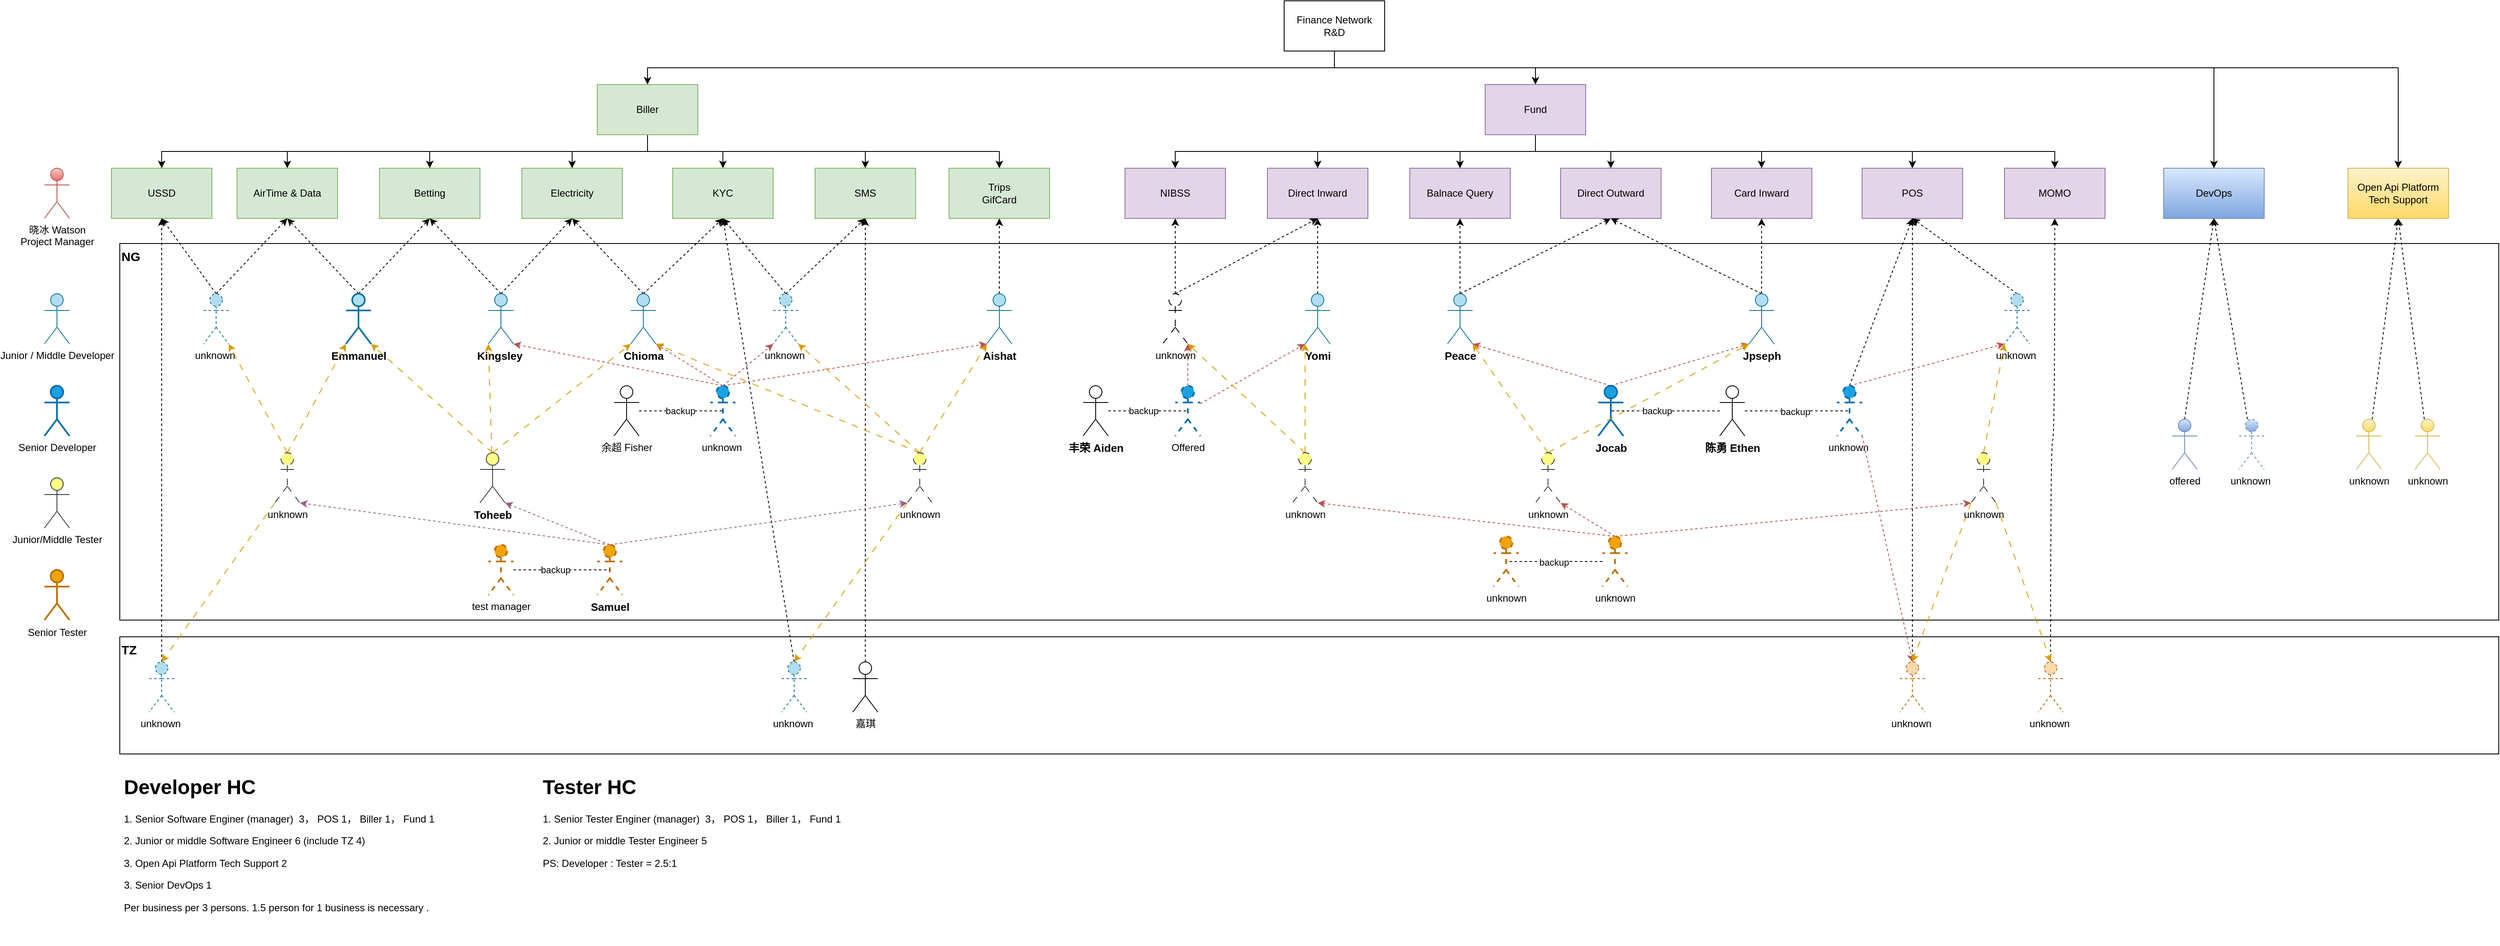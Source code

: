 <mxfile version="21.7.2" type="github">
  <diagram name="Page-1" id="KtC437doS44tO2pb6mZ8">
    <mxGraphModel dx="2278" dy="922" grid="1" gridSize="10" guides="1" tooltips="1" connect="1" arrows="1" fold="1" page="1" pageScale="1" pageWidth="827" pageHeight="1169" math="0" shadow="0">
      <root>
        <mxCell id="0" />
        <mxCell id="1" parent="0" />
        <mxCell id="--BedkbPNoYJuqEjWQFw-91" value="NG" style="rounded=0;whiteSpace=wrap;html=1;align=left;verticalAlign=top;fontStyle=1;fontSize=15;" parent="1" vertex="1">
          <mxGeometry x="-480" y="690" width="2840" height="450" as="geometry" />
        </mxCell>
        <mxCell id="--BedkbPNoYJuqEjWQFw-4" style="edgeStyle=orthogonalEdgeStyle;rounded=0;orthogonalLoop=1;jettySize=auto;html=1;entryX=0.5;entryY=0;entryDx=0;entryDy=0;exitX=0.5;exitY=1;exitDx=0;exitDy=0;" parent="1" source="--BedkbPNoYJuqEjWQFw-1" target="--BedkbPNoYJuqEjWQFw-2" edge="1">
          <mxGeometry relative="1" as="geometry" />
        </mxCell>
        <mxCell id="--BedkbPNoYJuqEjWQFw-5" style="edgeStyle=orthogonalEdgeStyle;rounded=0;orthogonalLoop=1;jettySize=auto;html=1;entryX=0.5;entryY=0;entryDx=0;entryDy=0;exitX=0.5;exitY=1;exitDx=0;exitDy=0;" parent="1" source="--BedkbPNoYJuqEjWQFw-1" target="--BedkbPNoYJuqEjWQFw-3" edge="1">
          <mxGeometry relative="1" as="geometry" />
        </mxCell>
        <mxCell id="--BedkbPNoYJuqEjWQFw-118" style="edgeStyle=orthogonalEdgeStyle;rounded=0;orthogonalLoop=1;jettySize=auto;html=1;entryX=0.5;entryY=0;entryDx=0;entryDy=0;exitX=0.5;exitY=1;exitDx=0;exitDy=0;" parent="1" source="--BedkbPNoYJuqEjWQFw-1" target="--BedkbPNoYJuqEjWQFw-117" edge="1">
          <mxGeometry relative="1" as="geometry">
            <Array as="points">
              <mxPoint x="970" y="480" />
              <mxPoint x="2020" y="480" />
            </Array>
          </mxGeometry>
        </mxCell>
        <mxCell id="7PJ_ouQir3WMNDnTUorK-2" style="edgeStyle=orthogonalEdgeStyle;rounded=0;orthogonalLoop=1;jettySize=auto;html=1;entryX=0.5;entryY=0;entryDx=0;entryDy=0;exitX=0.5;exitY=1;exitDx=0;exitDy=0;" edge="1" parent="1" source="--BedkbPNoYJuqEjWQFw-1" target="7PJ_ouQir3WMNDnTUorK-1">
          <mxGeometry relative="1" as="geometry">
            <Array as="points">
              <mxPoint x="970" y="480" />
              <mxPoint x="2240" y="480" />
            </Array>
          </mxGeometry>
        </mxCell>
        <mxCell id="--BedkbPNoYJuqEjWQFw-1" value="Finance Network R&amp;amp;D" style="rounded=0;whiteSpace=wrap;html=1;" parent="1" vertex="1">
          <mxGeometry x="910" y="400" width="120" height="60" as="geometry" />
        </mxCell>
        <mxCell id="--BedkbPNoYJuqEjWQFw-123" style="edgeStyle=orthogonalEdgeStyle;rounded=0;orthogonalLoop=1;jettySize=auto;html=1;entryX=0.5;entryY=0;entryDx=0;entryDy=0;exitX=0.5;exitY=1;exitDx=0;exitDy=0;" parent="1" source="--BedkbPNoYJuqEjWQFw-2" target="--BedkbPNoYJuqEjWQFw-100" edge="1">
          <mxGeometry relative="1" as="geometry" />
        </mxCell>
        <mxCell id="--BedkbPNoYJuqEjWQFw-124" style="edgeStyle=orthogonalEdgeStyle;rounded=0;orthogonalLoop=1;jettySize=auto;html=1;entryX=0.5;entryY=0;entryDx=0;entryDy=0;exitX=0.5;exitY=1;exitDx=0;exitDy=0;" parent="1" source="--BedkbPNoYJuqEjWQFw-2" target="--BedkbPNoYJuqEjWQFw-6" edge="1">
          <mxGeometry relative="1" as="geometry" />
        </mxCell>
        <mxCell id="--BedkbPNoYJuqEjWQFw-125" style="edgeStyle=orthogonalEdgeStyle;rounded=0;orthogonalLoop=1;jettySize=auto;html=1;entryX=0.5;entryY=0;entryDx=0;entryDy=0;exitX=0.5;exitY=1;exitDx=0;exitDy=0;" parent="1" source="--BedkbPNoYJuqEjWQFw-2" target="--BedkbPNoYJuqEjWQFw-7" edge="1">
          <mxGeometry relative="1" as="geometry" />
        </mxCell>
        <mxCell id="--BedkbPNoYJuqEjWQFw-126" style="edgeStyle=orthogonalEdgeStyle;rounded=0;orthogonalLoop=1;jettySize=auto;html=1;entryX=0.5;entryY=0;entryDx=0;entryDy=0;" parent="1" source="--BedkbPNoYJuqEjWQFw-2" target="--BedkbPNoYJuqEjWQFw-8" edge="1">
          <mxGeometry relative="1" as="geometry" />
        </mxCell>
        <mxCell id="--BedkbPNoYJuqEjWQFw-127" style="edgeStyle=orthogonalEdgeStyle;rounded=0;orthogonalLoop=1;jettySize=auto;html=1;entryX=0.5;entryY=0;entryDx=0;entryDy=0;" parent="1" source="--BedkbPNoYJuqEjWQFw-2" target="--BedkbPNoYJuqEjWQFw-9" edge="1">
          <mxGeometry relative="1" as="geometry" />
        </mxCell>
        <mxCell id="--BedkbPNoYJuqEjWQFw-128" style="edgeStyle=orthogonalEdgeStyle;rounded=0;orthogonalLoop=1;jettySize=auto;html=1;entryX=0.5;entryY=0;entryDx=0;entryDy=0;exitX=0.5;exitY=1;exitDx=0;exitDy=0;" parent="1" source="--BedkbPNoYJuqEjWQFw-2" target="--BedkbPNoYJuqEjWQFw-10" edge="1">
          <mxGeometry relative="1" as="geometry" />
        </mxCell>
        <mxCell id="--BedkbPNoYJuqEjWQFw-129" style="edgeStyle=orthogonalEdgeStyle;rounded=0;orthogonalLoop=1;jettySize=auto;html=1;entryX=0.5;entryY=0;entryDx=0;entryDy=0;exitX=0.5;exitY=1;exitDx=0;exitDy=0;" parent="1" source="--BedkbPNoYJuqEjWQFw-2" target="--BedkbPNoYJuqEjWQFw-15" edge="1">
          <mxGeometry relative="1" as="geometry" />
        </mxCell>
        <mxCell id="--BedkbPNoYJuqEjWQFw-2" value="Biller" style="rounded=0;whiteSpace=wrap;html=1;fillColor=#d5e8d4;strokeColor=#82b366;" parent="1" vertex="1">
          <mxGeometry x="90" y="500" width="120" height="60" as="geometry" />
        </mxCell>
        <mxCell id="--BedkbPNoYJuqEjWQFw-130" style="edgeStyle=orthogonalEdgeStyle;rounded=0;orthogonalLoop=1;jettySize=auto;html=1;entryX=0.5;entryY=0;entryDx=0;entryDy=0;exitX=0.5;exitY=1;exitDx=0;exitDy=0;" parent="1" source="--BedkbPNoYJuqEjWQFw-3" target="--BedkbPNoYJuqEjWQFw-11" edge="1">
          <mxGeometry relative="1" as="geometry" />
        </mxCell>
        <mxCell id="--BedkbPNoYJuqEjWQFw-131" style="edgeStyle=orthogonalEdgeStyle;rounded=0;orthogonalLoop=1;jettySize=auto;html=1;entryX=0.5;entryY=0;entryDx=0;entryDy=0;exitX=0.5;exitY=1;exitDx=0;exitDy=0;" parent="1" source="--BedkbPNoYJuqEjWQFw-3" target="--BedkbPNoYJuqEjWQFw-12" edge="1">
          <mxGeometry relative="1" as="geometry" />
        </mxCell>
        <mxCell id="--BedkbPNoYJuqEjWQFw-132" style="edgeStyle=orthogonalEdgeStyle;rounded=0;orthogonalLoop=1;jettySize=auto;html=1;entryX=0.5;entryY=0;entryDx=0;entryDy=0;" parent="1" source="--BedkbPNoYJuqEjWQFw-3" target="--BedkbPNoYJuqEjWQFw-13" edge="1">
          <mxGeometry relative="1" as="geometry" />
        </mxCell>
        <mxCell id="--BedkbPNoYJuqEjWQFw-133" style="edgeStyle=orthogonalEdgeStyle;rounded=0;orthogonalLoop=1;jettySize=auto;html=1;entryX=0.5;entryY=0;entryDx=0;entryDy=0;" parent="1" source="--BedkbPNoYJuqEjWQFw-3" target="--BedkbPNoYJuqEjWQFw-48" edge="1">
          <mxGeometry relative="1" as="geometry" />
        </mxCell>
        <mxCell id="--BedkbPNoYJuqEjWQFw-134" style="edgeStyle=orthogonalEdgeStyle;rounded=0;orthogonalLoop=1;jettySize=auto;html=1;entryX=0.5;entryY=0;entryDx=0;entryDy=0;exitX=0.5;exitY=1;exitDx=0;exitDy=0;" parent="1" source="--BedkbPNoYJuqEjWQFw-3" target="--BedkbPNoYJuqEjWQFw-14" edge="1">
          <mxGeometry relative="1" as="geometry" />
        </mxCell>
        <mxCell id="--BedkbPNoYJuqEjWQFw-135" style="edgeStyle=orthogonalEdgeStyle;rounded=0;orthogonalLoop=1;jettySize=auto;html=1;entryX=0.5;entryY=0;entryDx=0;entryDy=0;exitX=0.5;exitY=1;exitDx=0;exitDy=0;" parent="1" source="--BedkbPNoYJuqEjWQFw-3" target="--BedkbPNoYJuqEjWQFw-16" edge="1">
          <mxGeometry relative="1" as="geometry" />
        </mxCell>
        <mxCell id="--BedkbPNoYJuqEjWQFw-136" style="edgeStyle=orthogonalEdgeStyle;rounded=0;orthogonalLoop=1;jettySize=auto;html=1;entryX=0.5;entryY=0;entryDx=0;entryDy=0;exitX=0.5;exitY=1;exitDx=0;exitDy=0;" parent="1" source="--BedkbPNoYJuqEjWQFw-3" target="--BedkbPNoYJuqEjWQFw-104" edge="1">
          <mxGeometry relative="1" as="geometry" />
        </mxCell>
        <mxCell id="--BedkbPNoYJuqEjWQFw-3" value="Fund" style="rounded=0;whiteSpace=wrap;html=1;fillColor=#e1d5e7;strokeColor=#9673a6;" parent="1" vertex="1">
          <mxGeometry x="1150" y="500" width="120" height="60" as="geometry" />
        </mxCell>
        <mxCell id="--BedkbPNoYJuqEjWQFw-6" value="AirTime &amp;amp; Data" style="rounded=0;whiteSpace=wrap;html=1;fillColor=#d5e8d4;strokeColor=#82b366;" parent="1" vertex="1">
          <mxGeometry x="-340" y="600" width="120" height="60" as="geometry" />
        </mxCell>
        <mxCell id="--BedkbPNoYJuqEjWQFw-7" value="Betting" style="rounded=0;whiteSpace=wrap;html=1;fillColor=#d5e8d4;strokeColor=#82b366;" parent="1" vertex="1">
          <mxGeometry x="-170" y="600" width="120" height="60" as="geometry" />
        </mxCell>
        <mxCell id="--BedkbPNoYJuqEjWQFw-8" value="Electricity" style="rounded=0;whiteSpace=wrap;html=1;fillColor=#d5e8d4;strokeColor=#82b366;" parent="1" vertex="1">
          <mxGeometry y="600" width="120" height="60" as="geometry" />
        </mxCell>
        <mxCell id="--BedkbPNoYJuqEjWQFw-9" value="KYC" style="rounded=0;whiteSpace=wrap;html=1;fillColor=#d5e8d4;strokeColor=#82b366;" parent="1" vertex="1">
          <mxGeometry x="180" y="600" width="120" height="60" as="geometry" />
        </mxCell>
        <mxCell id="--BedkbPNoYJuqEjWQFw-10" value="SMS" style="rounded=0;whiteSpace=wrap;html=1;fillColor=#d5e8d4;strokeColor=#82b366;" parent="1" vertex="1">
          <mxGeometry x="350" y="600" width="120" height="60" as="geometry" />
        </mxCell>
        <mxCell id="--BedkbPNoYJuqEjWQFw-11" value="NIBSS" style="rounded=0;whiteSpace=wrap;html=1;fillColor=#e1d5e7;strokeColor=#9673a6;" parent="1" vertex="1">
          <mxGeometry x="720" y="600" width="120" height="60" as="geometry" />
        </mxCell>
        <mxCell id="--BedkbPNoYJuqEjWQFw-12" value="Direct Inward" style="rounded=0;whiteSpace=wrap;html=1;fillColor=#e1d5e7;strokeColor=#9673a6;" parent="1" vertex="1">
          <mxGeometry x="890" y="600" width="120" height="60" as="geometry" />
        </mxCell>
        <mxCell id="--BedkbPNoYJuqEjWQFw-13" value="Balnace Query" style="rounded=0;whiteSpace=wrap;html=1;fillColor=#e1d5e7;strokeColor=#9673a6;" parent="1" vertex="1">
          <mxGeometry x="1060" y="600" width="120" height="60" as="geometry" />
        </mxCell>
        <mxCell id="--BedkbPNoYJuqEjWQFw-14" value="Card Inward" style="rounded=0;whiteSpace=wrap;html=1;fillColor=#e1d5e7;strokeColor=#9673a6;" parent="1" vertex="1">
          <mxGeometry x="1420" y="600" width="120" height="60" as="geometry" />
        </mxCell>
        <mxCell id="--BedkbPNoYJuqEjWQFw-15" value="Trips&lt;br&gt;GifCard" style="rounded=0;whiteSpace=wrap;html=1;fillColor=#d5e8d4;strokeColor=#82b366;" parent="1" vertex="1">
          <mxGeometry x="510" y="600" width="120" height="60" as="geometry" />
        </mxCell>
        <mxCell id="--BedkbPNoYJuqEjWQFw-16" value="POS" style="rounded=0;whiteSpace=wrap;html=1;fillColor=#e1d5e7;strokeColor=#9673a6;" parent="1" vertex="1">
          <mxGeometry x="1600" y="600" width="120" height="60" as="geometry" />
        </mxCell>
        <mxCell id="--BedkbPNoYJuqEjWQFw-24" style="rounded=0;orthogonalLoop=1;jettySize=auto;html=1;entryX=0.5;entryY=1;entryDx=0;entryDy=0;dashed=1;exitX=0.5;exitY=0;exitDx=0;exitDy=0;exitPerimeter=0;" parent="1" source="--BedkbPNoYJuqEjWQFw-17" target="--BedkbPNoYJuqEjWQFw-6" edge="1">
          <mxGeometry relative="1" as="geometry" />
        </mxCell>
        <mxCell id="--BedkbPNoYJuqEjWQFw-25" style="rounded=0;orthogonalLoop=1;jettySize=auto;html=1;entryX=0.5;entryY=1;entryDx=0;entryDy=0;exitX=0.5;exitY=0;exitDx=0;exitDy=0;exitPerimeter=0;dashed=1;" parent="1" source="--BedkbPNoYJuqEjWQFw-17" target="--BedkbPNoYJuqEjWQFw-7" edge="1">
          <mxGeometry relative="1" as="geometry" />
        </mxCell>
        <mxCell id="--BedkbPNoYJuqEjWQFw-17" value="Emmanuel" style="shape=umlActor;verticalLabelPosition=bottom;verticalAlign=top;html=1;outlineConnect=0;fillColor=#b1ddf0;strokeColor=#10739e;strokeWidth=2;fontStyle=1;fontSize=13;" parent="1" vertex="1">
          <mxGeometry x="-210" y="750" width="30" height="60" as="geometry" />
        </mxCell>
        <mxCell id="--BedkbPNoYJuqEjWQFw-21" style="rounded=0;orthogonalLoop=1;jettySize=auto;html=1;entryX=0.5;entryY=1;entryDx=0;entryDy=0;dashed=1;exitX=0.5;exitY=0;exitDx=0;exitDy=0;exitPerimeter=0;" parent="1" source="--BedkbPNoYJuqEjWQFw-18" target="--BedkbPNoYJuqEjWQFw-7" edge="1">
          <mxGeometry relative="1" as="geometry" />
        </mxCell>
        <mxCell id="--BedkbPNoYJuqEjWQFw-22" style="rounded=0;orthogonalLoop=1;jettySize=auto;html=1;entryX=0.5;entryY=1;entryDx=0;entryDy=0;exitX=0.5;exitY=0;exitDx=0;exitDy=0;exitPerimeter=0;dashed=1;" parent="1" source="--BedkbPNoYJuqEjWQFw-18" target="--BedkbPNoYJuqEjWQFw-8" edge="1">
          <mxGeometry relative="1" as="geometry" />
        </mxCell>
        <mxCell id="--BedkbPNoYJuqEjWQFw-18" value="Kingsley&amp;nbsp;" style="shape=umlActor;verticalLabelPosition=bottom;verticalAlign=top;html=1;outlineConnect=0;fillColor=#b1ddf0;strokeColor=#10739e;fontStyle=1;fontSize=13;" parent="1" vertex="1">
          <mxGeometry x="-40" y="750" width="30" height="60" as="geometry" />
        </mxCell>
        <mxCell id="--BedkbPNoYJuqEjWQFw-23" style="rounded=0;orthogonalLoop=1;jettySize=auto;html=1;entryX=0.5;entryY=1;entryDx=0;entryDy=0;dashed=1;exitX=0.5;exitY=0;exitDx=0;exitDy=0;exitPerimeter=0;" parent="1" source="--BedkbPNoYJuqEjWQFw-19" target="--BedkbPNoYJuqEjWQFw-8" edge="1">
          <mxGeometry relative="1" as="geometry" />
        </mxCell>
        <mxCell id="--BedkbPNoYJuqEjWQFw-26" style="rounded=0;orthogonalLoop=1;jettySize=auto;html=1;entryX=0.5;entryY=1;entryDx=0;entryDy=0;exitX=0.5;exitY=0;exitDx=0;exitDy=0;exitPerimeter=0;dashed=1;" parent="1" source="--BedkbPNoYJuqEjWQFw-19" target="--BedkbPNoYJuqEjWQFw-9" edge="1">
          <mxGeometry relative="1" as="geometry" />
        </mxCell>
        <mxCell id="--BedkbPNoYJuqEjWQFw-19" value="Chioma" style="shape=umlActor;verticalLabelPosition=bottom;verticalAlign=top;html=1;outlineConnect=0;fillColor=#b1ddf0;strokeColor=#10739e;fontStyle=1;fontSize=13;" parent="1" vertex="1">
          <mxGeometry x="130" y="750" width="30" height="60" as="geometry" />
        </mxCell>
        <mxCell id="--BedkbPNoYJuqEjWQFw-28" style="edgeStyle=orthogonalEdgeStyle;rounded=0;orthogonalLoop=1;jettySize=auto;html=1;entryX=0.5;entryY=1;entryDx=0;entryDy=0;dashed=1;" parent="1" source="--BedkbPNoYJuqEjWQFw-27" target="--BedkbPNoYJuqEjWQFw-15" edge="1">
          <mxGeometry relative="1" as="geometry" />
        </mxCell>
        <mxCell id="--BedkbPNoYJuqEjWQFw-27" value="Aishat" style="shape=umlActor;verticalLabelPosition=bottom;verticalAlign=top;html=1;outlineConnect=0;fillColor=#b1ddf0;strokeColor=#10739e;fontStyle=1;fontSize=13;" parent="1" vertex="1">
          <mxGeometry x="555" y="750" width="30" height="60" as="geometry" />
        </mxCell>
        <mxCell id="--BedkbPNoYJuqEjWQFw-33" style="rounded=0;orthogonalLoop=1;jettySize=auto;html=1;entryX=0.5;entryY=1;entryDx=0;entryDy=0;dashed=1;exitX=0.5;exitY=0;exitDx=0;exitDy=0;exitPerimeter=0;" parent="1" source="--BedkbPNoYJuqEjWQFw-32" target="--BedkbPNoYJuqEjWQFw-10" edge="1">
          <mxGeometry relative="1" as="geometry" />
        </mxCell>
        <mxCell id="--BedkbPNoYJuqEjWQFw-34" style="rounded=0;orthogonalLoop=1;jettySize=auto;html=1;entryX=0.5;entryY=1;entryDx=0;entryDy=0;exitX=0.5;exitY=0;exitDx=0;exitDy=0;exitPerimeter=0;dashed=1;" parent="1" source="--BedkbPNoYJuqEjWQFw-32" target="--BedkbPNoYJuqEjWQFw-9" edge="1">
          <mxGeometry relative="1" as="geometry" />
        </mxCell>
        <mxCell id="--BedkbPNoYJuqEjWQFw-32" value="unknown&amp;nbsp;" style="shape=umlActor;verticalLabelPosition=bottom;verticalAlign=top;html=1;outlineConnect=0;dashed=1;fillColor=#b1ddf0;strokeColor=#10739e;" parent="1" vertex="1">
          <mxGeometry x="300" y="750" width="30" height="60" as="geometry" />
        </mxCell>
        <mxCell id="--BedkbPNoYJuqEjWQFw-36" style="rounded=0;orthogonalLoop=1;jettySize=auto;html=1;entryX=0.5;entryY=1;entryDx=0;entryDy=0;dashed=1;" parent="1" source="--BedkbPNoYJuqEjWQFw-35" target="--BedkbPNoYJuqEjWQFw-11" edge="1">
          <mxGeometry relative="1" as="geometry" />
        </mxCell>
        <mxCell id="--BedkbPNoYJuqEjWQFw-39" style="rounded=0;orthogonalLoop=1;jettySize=auto;html=1;entryX=0.5;entryY=1;entryDx=0;entryDy=0;exitX=0.5;exitY=0;exitDx=0;exitDy=0;exitPerimeter=0;dashed=1;" parent="1" source="--BedkbPNoYJuqEjWQFw-35" target="--BedkbPNoYJuqEjWQFw-12" edge="1">
          <mxGeometry relative="1" as="geometry" />
        </mxCell>
        <mxCell id="--BedkbPNoYJuqEjWQFw-35" value="unknown" style="shape=umlActor;verticalLabelPosition=bottom;verticalAlign=top;html=1;outlineConnect=0;dashed=1;dashPattern=8 8;" parent="1" vertex="1">
          <mxGeometry x="765" y="750" width="30" height="60" as="geometry" />
        </mxCell>
        <mxCell id="--BedkbPNoYJuqEjWQFw-38" style="rounded=0;orthogonalLoop=1;jettySize=auto;html=1;entryX=0.5;entryY=1;entryDx=0;entryDy=0;dashed=1;" parent="1" source="--BedkbPNoYJuqEjWQFw-37" target="--BedkbPNoYJuqEjWQFw-12" edge="1">
          <mxGeometry relative="1" as="geometry" />
        </mxCell>
        <mxCell id="--BedkbPNoYJuqEjWQFw-37" value="Yomi" style="shape=umlActor;verticalLabelPosition=bottom;verticalAlign=top;html=1;outlineConnect=0;fillColor=#b1ddf0;strokeColor=#10739e;fontStyle=1;fontSize=13;" parent="1" vertex="1">
          <mxGeometry x="935" y="750" width="30" height="60" as="geometry" />
        </mxCell>
        <mxCell id="--BedkbPNoYJuqEjWQFw-71" style="rounded=0;orthogonalLoop=1;jettySize=auto;html=1;entryX=1;entryY=1;entryDx=0;entryDy=0;entryPerimeter=0;exitX=0.5;exitY=0;exitDx=0;exitDy=0;exitPerimeter=0;dashed=1;fillColor=#f8cecc;gradientColor=#ea6b66;strokeColor=#b85450;" parent="1" source="--BedkbPNoYJuqEjWQFw-40" target="--BedkbPNoYJuqEjWQFw-45" edge="1">
          <mxGeometry relative="1" as="geometry" />
        </mxCell>
        <mxCell id="--BedkbPNoYJuqEjWQFw-74" style="rounded=0;orthogonalLoop=1;jettySize=auto;html=1;entryX=0;entryY=1;entryDx=0;entryDy=0;entryPerimeter=0;exitX=0.5;exitY=0;exitDx=0;exitDy=0;exitPerimeter=0;dashed=1;fillColor=#f8cecc;gradientColor=#ea6b66;strokeColor=#b85450;" parent="1" source="--BedkbPNoYJuqEjWQFw-40" target="--BedkbPNoYJuqEjWQFw-50" edge="1">
          <mxGeometry relative="1" as="geometry" />
        </mxCell>
        <mxCell id="--BedkbPNoYJuqEjWQFw-40" value="Jocab" style="shape=umlActor;verticalLabelPosition=bottom;verticalAlign=top;html=1;outlineConnect=0;fillColor=#1ba1e2;strokeColor=#006EAF;fontColor=#000000;strokeWidth=2;fontStyle=1;fontSize=13;" parent="1" vertex="1">
          <mxGeometry x="1285" y="860" width="30" height="60" as="geometry" />
        </mxCell>
        <mxCell id="--BedkbPNoYJuqEjWQFw-49" style="rounded=0;orthogonalLoop=1;jettySize=auto;html=1;entryX=0.5;entryY=1;entryDx=0;entryDy=0;exitX=0.5;exitY=0;exitDx=0;exitDy=0;exitPerimeter=0;dashed=1;" parent="1" source="--BedkbPNoYJuqEjWQFw-45" target="--BedkbPNoYJuqEjWQFw-48" edge="1">
          <mxGeometry relative="1" as="geometry" />
        </mxCell>
        <mxCell id="--BedkbPNoYJuqEjWQFw-48" value="Direct Outward" style="rounded=0;whiteSpace=wrap;html=1;fillColor=#e1d5e7;strokeColor=#9673a6;" parent="1" vertex="1">
          <mxGeometry x="1240" y="600" width="120" height="60" as="geometry" />
        </mxCell>
        <mxCell id="--BedkbPNoYJuqEjWQFw-55" style="rounded=0;orthogonalLoop=1;jettySize=auto;html=1;entryX=0.5;entryY=1;entryDx=0;entryDy=0;dashed=1;" parent="1" source="--BedkbPNoYJuqEjWQFw-50" target="--BedkbPNoYJuqEjWQFw-14" edge="1">
          <mxGeometry relative="1" as="geometry" />
        </mxCell>
        <mxCell id="--BedkbPNoYJuqEjWQFw-88" style="rounded=0;orthogonalLoop=1;jettySize=auto;html=1;entryX=0.5;entryY=1;entryDx=0;entryDy=0;exitX=0.5;exitY=0;exitDx=0;exitDy=0;exitPerimeter=0;dashed=1;" parent="1" source="--BedkbPNoYJuqEjWQFw-50" target="--BedkbPNoYJuqEjWQFw-48" edge="1">
          <mxGeometry relative="1" as="geometry" />
        </mxCell>
        <mxCell id="--BedkbPNoYJuqEjWQFw-50" value="Jpseph" style="shape=umlActor;verticalLabelPosition=bottom;verticalAlign=top;html=1;outlineConnect=0;fillColor=#b1ddf0;strokeColor=#10739e;fontStyle=1;fontSize=13;" parent="1" vertex="1">
          <mxGeometry x="1465" y="750" width="30" height="60" as="geometry" />
        </mxCell>
        <mxCell id="bkGjmUBSHdw2T1_qUfAA-23" style="edgeStyle=orthogonalEdgeStyle;rounded=0;orthogonalLoop=1;jettySize=auto;html=1;entryX=0.5;entryY=1;entryDx=0;entryDy=0;dashed=1;" parent="1" source="--BedkbPNoYJuqEjWQFw-45" target="--BedkbPNoYJuqEjWQFw-13" edge="1">
          <mxGeometry relative="1" as="geometry" />
        </mxCell>
        <mxCell id="--BedkbPNoYJuqEjWQFw-45" value="Peace" style="shape=umlActor;verticalLabelPosition=bottom;verticalAlign=top;html=1;outlineConnect=0;fillColor=#b1ddf0;strokeColor=#10739e;fontStyle=1;fontSize=13;" parent="1" vertex="1">
          <mxGeometry x="1105" y="750" width="30" height="60" as="geometry" />
        </mxCell>
        <mxCell id="--BedkbPNoYJuqEjWQFw-60" style="rounded=0;orthogonalLoop=1;jettySize=auto;html=1;entryX=0.5;entryY=1;entryDx=0;entryDy=0;exitX=0.5;exitY=0;exitDx=0;exitDy=0;exitPerimeter=0;dashed=1;" parent="1" source="--BedkbPNoYJuqEjWQFw-58" target="--BedkbPNoYJuqEjWQFw-16" edge="1">
          <mxGeometry relative="1" as="geometry" />
        </mxCell>
        <mxCell id="--BedkbPNoYJuqEjWQFw-58" value="unknown&amp;nbsp;" style="shape=umlActor;verticalLabelPosition=bottom;verticalAlign=top;html=1;outlineConnect=0;fillColor=#b1ddf0;strokeColor=#10739e;dashed=1;" parent="1" vertex="1">
          <mxGeometry x="1770" y="750" width="30" height="60" as="geometry" />
        </mxCell>
        <mxCell id="--BedkbPNoYJuqEjWQFw-65" style="rounded=0;orthogonalLoop=1;jettySize=auto;html=1;entryX=1;entryY=1;entryDx=0;entryDy=0;entryPerimeter=0;exitX=0.5;exitY=0;exitDx=0;exitDy=0;exitPerimeter=0;dashed=1;fillColor=#f8cecc;gradientColor=#ea6b66;strokeColor=#b85450;" parent="1" source="--BedkbPNoYJuqEjWQFw-63" target="--BedkbPNoYJuqEjWQFw-19" edge="1">
          <mxGeometry relative="1" as="geometry" />
        </mxCell>
        <mxCell id="--BedkbPNoYJuqEjWQFw-66" style="rounded=0;orthogonalLoop=1;jettySize=auto;html=1;entryX=0;entryY=1;entryDx=0;entryDy=0;entryPerimeter=0;exitX=0.5;exitY=0;exitDx=0;exitDy=0;exitPerimeter=0;dashed=1;fillColor=#f8cecc;gradientColor=#ea6b66;strokeColor=#b85450;" parent="1" source="--BedkbPNoYJuqEjWQFw-63" target="--BedkbPNoYJuqEjWQFw-32" edge="1">
          <mxGeometry relative="1" as="geometry" />
        </mxCell>
        <mxCell id="--BedkbPNoYJuqEjWQFw-67" style="rounded=0;orthogonalLoop=1;jettySize=auto;html=1;entryX=1;entryY=1;entryDx=0;entryDy=0;entryPerimeter=0;exitX=0.5;exitY=0;exitDx=0;exitDy=0;exitPerimeter=0;dashed=1;fillColor=#f8cecc;gradientColor=#ea6b66;strokeColor=#b85450;" parent="1" source="--BedkbPNoYJuqEjWQFw-63" target="--BedkbPNoYJuqEjWQFw-18" edge="1">
          <mxGeometry relative="1" as="geometry" />
        </mxCell>
        <mxCell id="--BedkbPNoYJuqEjWQFw-68" style="rounded=0;orthogonalLoop=1;jettySize=auto;html=1;entryX=0;entryY=1;entryDx=0;entryDy=0;entryPerimeter=0;exitX=0.5;exitY=0;exitDx=0;exitDy=0;exitPerimeter=0;dashed=1;fillColor=#f8cecc;gradientColor=#ea6b66;strokeColor=#b85450;" parent="1" source="--BedkbPNoYJuqEjWQFw-63" target="--BedkbPNoYJuqEjWQFw-27" edge="1">
          <mxGeometry relative="1" as="geometry" />
        </mxCell>
        <mxCell id="--BedkbPNoYJuqEjWQFw-63" value="unknown&amp;nbsp;" style="shape=umlActor;verticalLabelPosition=bottom;verticalAlign=top;html=1;outlineConnect=0;fillColor=#1ba1e2;strokeColor=#006EAF;dashed=1;fontColor=#000000;strokeWidth=2;" parent="1" vertex="1">
          <mxGeometry x="225" y="860" width="30" height="60" as="geometry" />
        </mxCell>
        <mxCell id="--BedkbPNoYJuqEjWQFw-69" style="edgeStyle=orthogonalEdgeStyle;rounded=0;orthogonalLoop=1;jettySize=auto;html=1;entryX=0.5;entryY=0.5;entryDx=0;entryDy=0;entryPerimeter=0;startArrow=none;startFill=0;dashed=1;endArrow=none;endFill=0;" parent="1" source="--BedkbPNoYJuqEjWQFw-64" target="--BedkbPNoYJuqEjWQFw-63" edge="1">
          <mxGeometry relative="1" as="geometry" />
        </mxCell>
        <mxCell id="zBMcMfHe8U-TCViLUCPF-1" value="backup" style="edgeLabel;html=1;align=center;verticalAlign=middle;resizable=0;points=[];" parent="--BedkbPNoYJuqEjWQFw-69" vertex="1" connectable="0">
          <mxGeometry x="-0.031" relative="1" as="geometry">
            <mxPoint as="offset" />
          </mxGeometry>
        </mxCell>
        <mxCell id="--BedkbPNoYJuqEjWQFw-64" value="余超 Fisher" style="shape=umlActor;verticalLabelPosition=bottom;verticalAlign=top;html=1;outlineConnect=0;" parent="1" vertex="1">
          <mxGeometry x="110" y="860" width="30" height="60" as="geometry" />
        </mxCell>
        <mxCell id="--BedkbPNoYJuqEjWQFw-86" style="rounded=0;orthogonalLoop=1;jettySize=auto;html=1;entryX=1;entryY=1;entryDx=0;entryDy=0;entryPerimeter=0;exitX=0.5;exitY=0;exitDx=0;exitDy=0;exitPerimeter=0;dashed=1;fillColor=#f8cecc;gradientColor=#ea6b66;strokeColor=#b85450;" parent="1" source="--BedkbPNoYJuqEjWQFw-70" target="--BedkbPNoYJuqEjWQFw-35" edge="1">
          <mxGeometry relative="1" as="geometry" />
        </mxCell>
        <mxCell id="--BedkbPNoYJuqEjWQFw-87" style="rounded=0;orthogonalLoop=1;jettySize=auto;html=1;entryX=0;entryY=1;entryDx=0;entryDy=0;entryPerimeter=0;dashed=1;fillColor=#f8cecc;gradientColor=#ea6b66;strokeColor=#b85450;" parent="1" source="--BedkbPNoYJuqEjWQFw-70" target="--BedkbPNoYJuqEjWQFw-37" edge="1">
          <mxGeometry relative="1" as="geometry" />
        </mxCell>
        <mxCell id="--BedkbPNoYJuqEjWQFw-70" value="Offered" style="shape=umlActor;verticalLabelPosition=bottom;verticalAlign=top;html=1;outlineConnect=0;fillColor=#1ba1e2;strokeColor=#006EAF;dashed=1;fontColor=#000000;strokeWidth=2;" parent="1" vertex="1">
          <mxGeometry x="780" y="860" width="30" height="60" as="geometry" />
        </mxCell>
        <mxCell id="--BedkbPNoYJuqEjWQFw-78" style="edgeStyle=orthogonalEdgeStyle;rounded=0;orthogonalLoop=1;jettySize=auto;html=1;entryX=0.5;entryY=0.5;entryDx=0;entryDy=0;entryPerimeter=0;startArrow=none;startFill=0;dashed=1;endArrow=none;endFill=0;" parent="1" source="--BedkbPNoYJuqEjWQFw-75" target="--BedkbPNoYJuqEjWQFw-70" edge="1">
          <mxGeometry relative="1" as="geometry" />
        </mxCell>
        <mxCell id="zBMcMfHe8U-TCViLUCPF-2" value="backup" style="edgeLabel;html=1;align=center;verticalAlign=middle;resizable=0;points=[];" parent="--BedkbPNoYJuqEjWQFw-78" vertex="1" connectable="0">
          <mxGeometry x="-0.114" relative="1" as="geometry">
            <mxPoint as="offset" />
          </mxGeometry>
        </mxCell>
        <mxCell id="--BedkbPNoYJuqEjWQFw-75" value="丰荣 Aiden" style="shape=umlActor;verticalLabelPosition=bottom;verticalAlign=top;html=1;outlineConnect=0;fontStyle=1;fontSize=13;" parent="1" vertex="1">
          <mxGeometry x="670" y="860" width="30" height="60" as="geometry" />
        </mxCell>
        <mxCell id="--BedkbPNoYJuqEjWQFw-83" style="rounded=0;orthogonalLoop=1;jettySize=auto;html=1;entryX=0.5;entryY=1;entryDx=0;entryDy=0;exitX=0.5;exitY=0;exitDx=0;exitDy=0;exitPerimeter=0;dashed=1;" parent="1" source="--BedkbPNoYJuqEjWQFw-79" target="--BedkbPNoYJuqEjWQFw-16" edge="1">
          <mxGeometry relative="1" as="geometry">
            <mxPoint x="1645" y="810" as="targetPoint" />
          </mxGeometry>
        </mxCell>
        <mxCell id="--BedkbPNoYJuqEjWQFw-84" style="rounded=0;orthogonalLoop=1;jettySize=auto;html=1;entryX=0;entryY=1;entryDx=0;entryDy=0;entryPerimeter=0;exitX=0.5;exitY=0;exitDx=0;exitDy=0;exitPerimeter=0;dashed=1;fillColor=#f8cecc;gradientColor=#ea6b66;strokeColor=#b85450;" parent="1" source="--BedkbPNoYJuqEjWQFw-79" target="--BedkbPNoYJuqEjWQFw-58" edge="1">
          <mxGeometry relative="1" as="geometry" />
        </mxCell>
        <mxCell id="--BedkbPNoYJuqEjWQFw-79" value="unknown&amp;nbsp;" style="shape=umlActor;verticalLabelPosition=bottom;verticalAlign=top;html=1;outlineConnect=0;fillColor=#1ba1e2;strokeColor=#006EAF;dashed=1;fontColor=#000000;strokeWidth=2;" parent="1" vertex="1">
          <mxGeometry x="1570" y="860" width="30" height="60" as="geometry" />
        </mxCell>
        <mxCell id="--BedkbPNoYJuqEjWQFw-81" style="edgeStyle=orthogonalEdgeStyle;rounded=0;orthogonalLoop=1;jettySize=auto;html=1;entryX=0.5;entryY=0.5;entryDx=0;entryDy=0;entryPerimeter=0;startArrow=none;startFill=0;dashed=1;endArrow=none;endFill=0;" parent="1" source="--BedkbPNoYJuqEjWQFw-80" target="--BedkbPNoYJuqEjWQFw-79" edge="1">
          <mxGeometry relative="1" as="geometry" />
        </mxCell>
        <mxCell id="zBMcMfHe8U-TCViLUCPF-4" value="backup" style="edgeLabel;html=1;align=center;verticalAlign=middle;resizable=0;points=[];" parent="--BedkbPNoYJuqEjWQFw-81" vertex="1" connectable="0">
          <mxGeometry x="-0.04" y="-1" relative="1" as="geometry">
            <mxPoint as="offset" />
          </mxGeometry>
        </mxCell>
        <mxCell id="--BedkbPNoYJuqEjWQFw-82" style="edgeStyle=orthogonalEdgeStyle;rounded=0;orthogonalLoop=1;jettySize=auto;html=1;entryX=0.5;entryY=0.5;entryDx=0;entryDy=0;entryPerimeter=0;startArrow=none;startFill=0;dashed=1;endArrow=none;endFill=0;" parent="1" source="--BedkbPNoYJuqEjWQFw-80" target="--BedkbPNoYJuqEjWQFw-40" edge="1">
          <mxGeometry relative="1" as="geometry" />
        </mxCell>
        <mxCell id="zBMcMfHe8U-TCViLUCPF-3" value="backup" style="edgeLabel;html=1;align=center;verticalAlign=middle;resizable=0;points=[];" parent="--BedkbPNoYJuqEjWQFw-82" vertex="1" connectable="0">
          <mxGeometry x="0.164" relative="1" as="geometry">
            <mxPoint as="offset" />
          </mxGeometry>
        </mxCell>
        <mxCell id="--BedkbPNoYJuqEjWQFw-80" value="陈勇 Ethen" style="shape=umlActor;verticalLabelPosition=bottom;verticalAlign=top;html=1;outlineConnect=0;fontStyle=1;fontSize=13;" parent="1" vertex="1">
          <mxGeometry x="1430" y="860" width="30" height="60" as="geometry" />
        </mxCell>
        <mxCell id="--BedkbPNoYJuqEjWQFw-89" value="晓冰 Watson&lt;br&gt;Project Manager" style="shape=umlActor;verticalLabelPosition=bottom;verticalAlign=top;html=1;outlineConnect=0;fillColor=#f8cecc;gradientColor=#ea6b66;strokeColor=#b85450;" parent="1" vertex="1">
          <mxGeometry x="-570" y="600" width="30" height="60" as="geometry" />
        </mxCell>
        <mxCell id="--BedkbPNoYJuqEjWQFw-92" value="TZ" style="rounded=0;whiteSpace=wrap;html=1;align=left;verticalAlign=top;fontStyle=1;fontSize=15;" parent="1" vertex="1">
          <mxGeometry x="-480" y="1160" width="2840" height="140" as="geometry" />
        </mxCell>
        <mxCell id="--BedkbPNoYJuqEjWQFw-94" style="edgeStyle=orthogonalEdgeStyle;rounded=0;orthogonalLoop=1;jettySize=auto;html=1;entryX=0.5;entryY=1;entryDx=0;entryDy=0;dashed=1;" parent="1" source="--BedkbPNoYJuqEjWQFw-93" target="--BedkbPNoYJuqEjWQFw-10" edge="1">
          <mxGeometry relative="1" as="geometry" />
        </mxCell>
        <mxCell id="--BedkbPNoYJuqEjWQFw-93" value="嘉琪" style="shape=umlActor;verticalLabelPosition=bottom;verticalAlign=top;html=1;outlineConnect=0;" parent="1" vertex="1">
          <mxGeometry x="395" y="1190" width="30" height="60" as="geometry" />
        </mxCell>
        <mxCell id="--BedkbPNoYJuqEjWQFw-96" style="rounded=0;orthogonalLoop=1;jettySize=auto;html=1;entryX=0.5;entryY=1;entryDx=0;entryDy=0;dashed=1;exitX=0.5;exitY=0;exitDx=0;exitDy=0;exitPerimeter=0;" parent="1" source="--BedkbPNoYJuqEjWQFw-95" target="--BedkbPNoYJuqEjWQFw-9" edge="1">
          <mxGeometry relative="1" as="geometry" />
        </mxCell>
        <mxCell id="--BedkbPNoYJuqEjWQFw-95" value="unknown&amp;nbsp;" style="shape=umlActor;verticalLabelPosition=bottom;verticalAlign=top;html=1;outlineConnect=0;dashed=1;fillColor=#b1ddf0;strokeColor=#10739e;" parent="1" vertex="1">
          <mxGeometry x="310" y="1190" width="30" height="60" as="geometry" />
        </mxCell>
        <mxCell id="--BedkbPNoYJuqEjWQFw-100" value="USSD" style="rounded=0;whiteSpace=wrap;html=1;fillColor=#d5e8d4;strokeColor=#82b366;" parent="1" vertex="1">
          <mxGeometry x="-490" y="600" width="120" height="60" as="geometry" />
        </mxCell>
        <mxCell id="--BedkbPNoYJuqEjWQFw-102" style="edgeStyle=orthogonalEdgeStyle;rounded=0;orthogonalLoop=1;jettySize=auto;html=1;entryX=0.5;entryY=1;entryDx=0;entryDy=0;curved=1;exitX=0.5;exitY=0;exitDx=0;exitDy=0;exitPerimeter=0;dashed=1;" parent="1" source="--BedkbPNoYJuqEjWQFw-101" target="--BedkbPNoYJuqEjWQFw-100" edge="1">
          <mxGeometry relative="1" as="geometry" />
        </mxCell>
        <mxCell id="--BedkbPNoYJuqEjWQFw-101" value="unknown&amp;nbsp;" style="shape=umlActor;verticalLabelPosition=bottom;verticalAlign=top;html=1;outlineConnect=0;dashed=1;fillColor=#b1ddf0;strokeColor=#10739e;" parent="1" vertex="1">
          <mxGeometry x="-445" y="1190" width="30" height="60" as="geometry" />
        </mxCell>
        <mxCell id="--BedkbPNoYJuqEjWQFw-106" style="rounded=0;orthogonalLoop=1;jettySize=auto;html=1;entryX=0.5;entryY=1;entryDx=0;entryDy=0;dashed=1;" parent="1" source="--BedkbPNoYJuqEjWQFw-103" target="--BedkbPNoYJuqEjWQFw-16" edge="1">
          <mxGeometry relative="1" as="geometry" />
        </mxCell>
        <mxCell id="--BedkbPNoYJuqEjWQFw-103" value="unknown&amp;nbsp;" style="shape=umlActor;verticalLabelPosition=bottom;verticalAlign=top;html=1;outlineConnect=0;dashed=1;fillColor=#fad7ac;strokeColor=#b46504;" parent="1" vertex="1">
          <mxGeometry x="1645" y="1190" width="30" height="60" as="geometry" />
        </mxCell>
        <mxCell id="--BedkbPNoYJuqEjWQFw-104" value="MOMO" style="rounded=0;whiteSpace=wrap;html=1;fillColor=#e1d5e7;strokeColor=#9673a6;" parent="1" vertex="1">
          <mxGeometry x="1770" y="600" width="120" height="60" as="geometry" />
        </mxCell>
        <mxCell id="--BedkbPNoYJuqEjWQFw-107" style="edgeStyle=orthogonalEdgeStyle;rounded=0;orthogonalLoop=1;jettySize=auto;html=1;entryX=0.5;entryY=1;entryDx=0;entryDy=0;curved=1;dashed=1;" parent="1" source="--BedkbPNoYJuqEjWQFw-105" target="--BedkbPNoYJuqEjWQFw-104" edge="1">
          <mxGeometry relative="1" as="geometry" />
        </mxCell>
        <mxCell id="--BedkbPNoYJuqEjWQFw-105" value="unknown&amp;nbsp;" style="shape=umlActor;verticalLabelPosition=bottom;verticalAlign=top;html=1;outlineConnect=0;dashed=1;fillColor=#fad7ac;strokeColor=#b46504;" parent="1" vertex="1">
          <mxGeometry x="1810" y="1190" width="30" height="60" as="geometry" />
        </mxCell>
        <mxCell id="--BedkbPNoYJuqEjWQFw-109" style="rounded=0;orthogonalLoop=1;jettySize=auto;html=1;entryX=0.5;entryY=1;entryDx=0;entryDy=0;dashed=1;exitX=0.5;exitY=0;exitDx=0;exitDy=0;exitPerimeter=0;" parent="1" source="--BedkbPNoYJuqEjWQFw-108" target="--BedkbPNoYJuqEjWQFw-100" edge="1">
          <mxGeometry relative="1" as="geometry" />
        </mxCell>
        <mxCell id="--BedkbPNoYJuqEjWQFw-110" style="rounded=0;orthogonalLoop=1;jettySize=auto;html=1;entryX=0.5;entryY=1;entryDx=0;entryDy=0;exitX=0.5;exitY=0;exitDx=0;exitDy=0;exitPerimeter=0;dashed=1;" parent="1" source="--BedkbPNoYJuqEjWQFw-108" target="--BedkbPNoYJuqEjWQFw-6" edge="1">
          <mxGeometry relative="1" as="geometry" />
        </mxCell>
        <mxCell id="--BedkbPNoYJuqEjWQFw-108" value="unknown&amp;nbsp;" style="shape=umlActor;verticalLabelPosition=bottom;verticalAlign=top;html=1;outlineConnect=0;dashed=1;fillColor=#b1ddf0;strokeColor=#10739e;" parent="1" vertex="1">
          <mxGeometry x="-380" y="750" width="30" height="60" as="geometry" />
        </mxCell>
        <mxCell id="--BedkbPNoYJuqEjWQFw-117" value="DevOps" style="rounded=0;whiteSpace=wrap;html=1;fillColor=#dae8fc;gradientColor=#7ea6e0;strokeColor=#6c8ebf;" parent="1" vertex="1">
          <mxGeometry x="1960" y="600" width="120" height="60" as="geometry" />
        </mxCell>
        <mxCell id="--BedkbPNoYJuqEjWQFw-122" style="rounded=0;orthogonalLoop=1;jettySize=auto;html=1;entryX=0.5;entryY=1;entryDx=0;entryDy=0;exitX=0.5;exitY=0;exitDx=0;exitDy=0;exitPerimeter=0;dashed=1;" parent="1" source="--BedkbPNoYJuqEjWQFw-119" target="--BedkbPNoYJuqEjWQFw-117" edge="1">
          <mxGeometry relative="1" as="geometry" />
        </mxCell>
        <mxCell id="--BedkbPNoYJuqEjWQFw-119" value="offered" style="shape=umlActor;verticalLabelPosition=bottom;verticalAlign=top;html=1;outlineConnect=0;fillColor=#dae8fc;gradientColor=#7ea6e0;strokeColor=#6c8ebf;" parent="1" vertex="1">
          <mxGeometry x="1970" y="900" width="30" height="60" as="geometry" />
        </mxCell>
        <mxCell id="--BedkbPNoYJuqEjWQFw-121" style="rounded=0;orthogonalLoop=1;jettySize=auto;html=1;entryX=0.5;entryY=1;entryDx=0;entryDy=0;dashed=1;" parent="1" source="--BedkbPNoYJuqEjWQFw-120" target="--BedkbPNoYJuqEjWQFw-117" edge="1">
          <mxGeometry relative="1" as="geometry" />
        </mxCell>
        <mxCell id="--BedkbPNoYJuqEjWQFw-120" value="unknown&amp;nbsp;" style="shape=umlActor;verticalLabelPosition=bottom;verticalAlign=top;html=1;outlineConnect=0;fillColor=#dae8fc;gradientColor=#7ea6e0;strokeColor=#6c8ebf;dashed=1;" parent="1" vertex="1">
          <mxGeometry x="2050" y="900" width="30" height="60" as="geometry" />
        </mxCell>
        <mxCell id="--BedkbPNoYJuqEjWQFw-137" value="&lt;h1&gt;Developer HC&amp;nbsp;&lt;/h1&gt;&lt;p&gt;1. Senior Software Enginer (manager)&amp;nbsp; 3， POS 1， Biller 1， Fund 1&lt;/p&gt;&lt;p&gt;2. Junior or middle Software Engineer 6 (include TZ 4)&lt;/p&gt;&lt;p&gt;3. Open Api Platform Tech Support 2&lt;/p&gt;&lt;p&gt;3. Senior DevOps 1&lt;/p&gt;&lt;p&gt;Per business per 3 persons. 1.5 person for 1 business is necessary .&lt;/p&gt;" style="text;html=1;strokeColor=none;fillColor=none;spacing=5;spacingTop=-20;whiteSpace=wrap;overflow=hidden;rounded=0;" parent="1" vertex="1">
          <mxGeometry x="-480" y="1320" width="450" height="200" as="geometry" />
        </mxCell>
        <mxCell id="--BedkbPNoYJuqEjWQFw-140" style="edgeStyle=orthogonalEdgeStyle;rounded=0;orthogonalLoop=1;jettySize=auto;html=1;exitX=0.5;exitY=1;exitDx=0;exitDy=0;" parent="1" source="--BedkbPNoYJuqEjWQFw-137" target="--BedkbPNoYJuqEjWQFw-137" edge="1">
          <mxGeometry relative="1" as="geometry" />
        </mxCell>
        <mxCell id="bkGjmUBSHdw2T1_qUfAA-24" style="rounded=0;orthogonalLoop=1;jettySize=auto;html=1;entryX=0.5;entryY=0;entryDx=0;entryDy=0;entryPerimeter=0;exitX=1;exitY=1;exitDx=0;exitDy=0;exitPerimeter=0;dashed=1;fillColor=#f8cecc;gradientColor=#ea6b66;strokeColor=#b85450;" parent="1" source="--BedkbPNoYJuqEjWQFw-79" target="--BedkbPNoYJuqEjWQFw-103" edge="1">
          <mxGeometry relative="1" as="geometry" />
        </mxCell>
        <mxCell id="bkGjmUBSHdw2T1_qUfAA-26" style="rounded=0;orthogonalLoop=1;jettySize=auto;html=1;entryX=1;entryY=1;entryDx=0;entryDy=0;entryPerimeter=0;exitX=0.5;exitY=0;exitDx=0;exitDy=0;exitPerimeter=0;fillColor=#ffe6cc;strokeColor=#D79B00;dashed=1;dashPattern=8 8;" parent="1" source="bkGjmUBSHdw2T1_qUfAA-25" target="--BedkbPNoYJuqEjWQFw-108" edge="1">
          <mxGeometry relative="1" as="geometry" />
        </mxCell>
        <mxCell id="bkGjmUBSHdw2T1_qUfAA-27" style="rounded=0;orthogonalLoop=1;jettySize=auto;html=1;entryX=0;entryY=1;entryDx=0;entryDy=0;entryPerimeter=0;exitX=0.5;exitY=0;exitDx=0;exitDy=0;exitPerimeter=0;fillColor=#ffe6cc;strokeColor=#D79B00;dashed=1;dashPattern=8 8;" parent="1" source="bkGjmUBSHdw2T1_qUfAA-25" target="--BedkbPNoYJuqEjWQFw-17" edge="1">
          <mxGeometry relative="1" as="geometry" />
        </mxCell>
        <mxCell id="bkGjmUBSHdw2T1_qUfAA-28" style="rounded=0;orthogonalLoop=1;jettySize=auto;html=1;entryX=0.5;entryY=0;entryDx=0;entryDy=0;entryPerimeter=0;fillColor=#ffe6cc;strokeColor=#D79B00;dashed=1;dashPattern=8 8;exitX=0;exitY=1;exitDx=0;exitDy=0;exitPerimeter=0;" parent="1" source="bkGjmUBSHdw2T1_qUfAA-25" target="--BedkbPNoYJuqEjWQFw-101" edge="1">
          <mxGeometry relative="1" as="geometry" />
        </mxCell>
        <mxCell id="bkGjmUBSHdw2T1_qUfAA-25" value="unknown" style="shape=umlActor;verticalLabelPosition=bottom;verticalAlign=top;html=1;outlineConnect=0;fillColor=#ffff88;strokeColor=#36393d;dashed=1;dashPattern=8 8;" parent="1" vertex="1">
          <mxGeometry x="-295" y="940" width="30" height="60" as="geometry" />
        </mxCell>
        <mxCell id="bkGjmUBSHdw2T1_qUfAA-30" style="rounded=0;orthogonalLoop=1;jettySize=auto;html=1;entryX=0;entryY=1;entryDx=0;entryDy=0;entryPerimeter=0;fillColor=#ffe6cc;strokeColor=#D79B00;dashed=1;dashPattern=8 8;" parent="1" source="bkGjmUBSHdw2T1_qUfAA-29" target="--BedkbPNoYJuqEjWQFw-18" edge="1">
          <mxGeometry relative="1" as="geometry" />
        </mxCell>
        <mxCell id="bkGjmUBSHdw2T1_qUfAA-32" style="rounded=0;orthogonalLoop=1;jettySize=auto;html=1;entryX=1;entryY=1;entryDx=0;entryDy=0;entryPerimeter=0;exitX=0.5;exitY=0;exitDx=0;exitDy=0;exitPerimeter=0;fillColor=#ffe6cc;strokeColor=#D79B00;dashed=1;dashPattern=8 8;" parent="1" source="bkGjmUBSHdw2T1_qUfAA-29" target="--BedkbPNoYJuqEjWQFw-17" edge="1">
          <mxGeometry relative="1" as="geometry" />
        </mxCell>
        <mxCell id="bkGjmUBSHdw2T1_qUfAA-33" style="rounded=0;orthogonalLoop=1;jettySize=auto;html=1;entryX=0;entryY=1;entryDx=0;entryDy=0;entryPerimeter=0;exitX=0.5;exitY=0;exitDx=0;exitDy=0;exitPerimeter=0;fillColor=#ffe6cc;strokeColor=#D79B00;dashed=1;dashPattern=8 8;" parent="1" source="bkGjmUBSHdw2T1_qUfAA-29" target="--BedkbPNoYJuqEjWQFw-19" edge="1">
          <mxGeometry relative="1" as="geometry" />
        </mxCell>
        <mxCell id="bkGjmUBSHdw2T1_qUfAA-29" value="&lt;span style=&quot;font-size: 13px;&quot;&gt;Toheeb&lt;/span&gt;" style="shape=umlActor;verticalLabelPosition=bottom;verticalAlign=top;html=1;outlineConnect=0;fillColor=#ffff88;strokeColor=#36393d;fontStyle=1;fontSize=13;" parent="1" vertex="1">
          <mxGeometry x="-50" y="940" width="30" height="60" as="geometry" />
        </mxCell>
        <mxCell id="bkGjmUBSHdw2T1_qUfAA-36" style="rounded=0;orthogonalLoop=1;jettySize=auto;html=1;entryX=1;entryY=1;entryDx=0;entryDy=0;entryPerimeter=0;exitX=0.5;exitY=0;exitDx=0;exitDy=0;exitPerimeter=0;dashed=1;dashPattern=8 8;fillColor=#ffe6cc;strokeColor=#D79B00;" parent="1" source="bkGjmUBSHdw2T1_qUfAA-35" target="--BedkbPNoYJuqEjWQFw-32" edge="1">
          <mxGeometry relative="1" as="geometry" />
        </mxCell>
        <mxCell id="bkGjmUBSHdw2T1_qUfAA-37" style="rounded=0;orthogonalLoop=1;jettySize=auto;html=1;entryX=0;entryY=1;entryDx=0;entryDy=0;entryPerimeter=0;exitX=0.5;exitY=0;exitDx=0;exitDy=0;exitPerimeter=0;dashed=1;dashPattern=8 8;fillColor=#ffe6cc;strokeColor=#D79B00;" parent="1" source="bkGjmUBSHdw2T1_qUfAA-35" target="--BedkbPNoYJuqEjWQFw-27" edge="1">
          <mxGeometry relative="1" as="geometry" />
        </mxCell>
        <mxCell id="bkGjmUBSHdw2T1_qUfAA-38" style="rounded=0;orthogonalLoop=1;jettySize=auto;html=1;entryX=1;entryY=1;entryDx=0;entryDy=0;entryPerimeter=0;exitX=0.5;exitY=0;exitDx=0;exitDy=0;exitPerimeter=0;dashed=1;dashPattern=8 8;fillColor=#ffe6cc;strokeColor=#D79B00;" parent="1" source="bkGjmUBSHdw2T1_qUfAA-35" target="--BedkbPNoYJuqEjWQFw-19" edge="1">
          <mxGeometry relative="1" as="geometry" />
        </mxCell>
        <mxCell id="bkGjmUBSHdw2T1_qUfAA-39" style="rounded=0;orthogonalLoop=1;jettySize=auto;html=1;entryX=0.5;entryY=0;entryDx=0;entryDy=0;entryPerimeter=0;dashed=1;dashPattern=8 8;fillColor=#ffe6cc;strokeColor=#D79B00;exitX=0;exitY=1;exitDx=0;exitDy=0;exitPerimeter=0;" parent="1" source="bkGjmUBSHdw2T1_qUfAA-35" target="--BedkbPNoYJuqEjWQFw-95" edge="1">
          <mxGeometry relative="1" as="geometry" />
        </mxCell>
        <mxCell id="bkGjmUBSHdw2T1_qUfAA-35" value="unknown" style="shape=umlActor;verticalLabelPosition=bottom;verticalAlign=top;html=1;outlineConnect=0;fillColor=#ffff88;strokeColor=#36393d;dashed=1;dashPattern=8 8;" parent="1" vertex="1">
          <mxGeometry x="460" y="940" width="30" height="60" as="geometry" />
        </mxCell>
        <mxCell id="bkGjmUBSHdw2T1_qUfAA-41" style="rounded=0;orthogonalLoop=1;jettySize=auto;html=1;entryX=0;entryY=1;entryDx=0;entryDy=0;entryPerimeter=0;exitX=0.5;exitY=0;exitDx=0;exitDy=0;exitPerimeter=0;fillColor=#ffe6cc;strokeColor=#d79b00;dashed=1;dashPattern=8 8;" parent="1" source="bkGjmUBSHdw2T1_qUfAA-40" target="--BedkbPNoYJuqEjWQFw-37" edge="1">
          <mxGeometry relative="1" as="geometry" />
        </mxCell>
        <mxCell id="bkGjmUBSHdw2T1_qUfAA-42" style="rounded=0;orthogonalLoop=1;jettySize=auto;html=1;entryX=1;entryY=1;entryDx=0;entryDy=0;entryPerimeter=0;exitX=0.5;exitY=0;exitDx=0;exitDy=0;exitPerimeter=0;fillColor=#ffe6cc;strokeColor=#d79b00;dashed=1;dashPattern=8 8;" parent="1" source="bkGjmUBSHdw2T1_qUfAA-40" target="--BedkbPNoYJuqEjWQFw-35" edge="1">
          <mxGeometry relative="1" as="geometry" />
        </mxCell>
        <mxCell id="bkGjmUBSHdw2T1_qUfAA-40" value="unknown" style="shape=umlActor;verticalLabelPosition=bottom;verticalAlign=top;html=1;outlineConnect=0;fillColor=#ffff88;strokeColor=#36393d;dashed=1;dashPattern=8 8;" parent="1" vertex="1">
          <mxGeometry x="920" y="940" width="30" height="60" as="geometry" />
        </mxCell>
        <mxCell id="bkGjmUBSHdw2T1_qUfAA-45" style="rounded=0;orthogonalLoop=1;jettySize=auto;html=1;entryX=0;entryY=1;entryDx=0;entryDy=0;entryPerimeter=0;exitX=0.5;exitY=0;exitDx=0;exitDy=0;exitPerimeter=0;fillColor=#ffe6cc;strokeColor=#d79b00;dashed=1;dashPattern=8 8;" parent="1" source="bkGjmUBSHdw2T1_qUfAA-44" target="--BedkbPNoYJuqEjWQFw-58" edge="1">
          <mxGeometry relative="1" as="geometry" />
        </mxCell>
        <mxCell id="bkGjmUBSHdw2T1_qUfAA-46" style="rounded=0;orthogonalLoop=1;jettySize=auto;html=1;entryX=0.5;entryY=0;entryDx=0;entryDy=0;entryPerimeter=0;exitX=0;exitY=1;exitDx=0;exitDy=0;exitPerimeter=0;fillColor=#ffe6cc;strokeColor=#d79b00;dashed=1;dashPattern=8 8;" parent="1" source="bkGjmUBSHdw2T1_qUfAA-44" target="--BedkbPNoYJuqEjWQFw-103" edge="1">
          <mxGeometry relative="1" as="geometry" />
        </mxCell>
        <mxCell id="bkGjmUBSHdw2T1_qUfAA-47" style="rounded=0;orthogonalLoop=1;jettySize=auto;html=1;entryX=0.5;entryY=0;entryDx=0;entryDy=0;entryPerimeter=0;exitX=1;exitY=1;exitDx=0;exitDy=0;exitPerimeter=0;fillColor=#ffe6cc;strokeColor=#d79b00;dashed=1;dashPattern=8 8;" parent="1" source="bkGjmUBSHdw2T1_qUfAA-44" target="--BedkbPNoYJuqEjWQFw-105" edge="1">
          <mxGeometry relative="1" as="geometry" />
        </mxCell>
        <mxCell id="bkGjmUBSHdw2T1_qUfAA-44" value="unknown" style="shape=umlActor;verticalLabelPosition=bottom;verticalAlign=top;html=1;outlineConnect=0;fillColor=#ffff88;strokeColor=#36393d;dashed=1;dashPattern=8 8;" parent="1" vertex="1">
          <mxGeometry x="1730" y="940" width="30" height="60" as="geometry" />
        </mxCell>
        <mxCell id="bkGjmUBSHdw2T1_qUfAA-49" style="rounded=0;orthogonalLoop=1;jettySize=auto;html=1;entryX=1;entryY=1;entryDx=0;entryDy=0;entryPerimeter=0;exitX=0.5;exitY=0;exitDx=0;exitDy=0;exitPerimeter=0;dashed=1;dashPattern=8 8;fillColor=#ffe6cc;strokeColor=#d79b00;" parent="1" source="bkGjmUBSHdw2T1_qUfAA-48" target="--BedkbPNoYJuqEjWQFw-45" edge="1">
          <mxGeometry relative="1" as="geometry" />
        </mxCell>
        <mxCell id="bkGjmUBSHdw2T1_qUfAA-51" style="rounded=0;orthogonalLoop=1;jettySize=auto;html=1;entryX=0;entryY=1;entryDx=0;entryDy=0;entryPerimeter=0;exitX=0.5;exitY=0;exitDx=0;exitDy=0;exitPerimeter=0;dashed=1;dashPattern=8 8;fillColor=#ffe6cc;strokeColor=#d79b00;" parent="1" source="bkGjmUBSHdw2T1_qUfAA-48" target="--BedkbPNoYJuqEjWQFw-50" edge="1">
          <mxGeometry relative="1" as="geometry" />
        </mxCell>
        <mxCell id="bkGjmUBSHdw2T1_qUfAA-48" value="unknown" style="shape=umlActor;verticalLabelPosition=bottom;verticalAlign=top;html=1;outlineConnect=0;fillColor=#ffff88;strokeColor=#36393d;dashed=1;dashPattern=8 8;" parent="1" vertex="1">
          <mxGeometry x="1210" y="940" width="30" height="60" as="geometry" />
        </mxCell>
        <mxCell id="bkGjmUBSHdw2T1_qUfAA-53" style="rounded=0;orthogonalLoop=1;jettySize=auto;html=1;entryX=1;entryY=1;entryDx=0;entryDy=0;entryPerimeter=0;exitX=0.5;exitY=0;exitDx=0;exitDy=0;exitPerimeter=0;dashed=1;fillColor=#e6d0de;gradientColor=#d5739d;strokeColor=#996185;" parent="1" source="bkGjmUBSHdw2T1_qUfAA-52" target="bkGjmUBSHdw2T1_qUfAA-29" edge="1">
          <mxGeometry relative="1" as="geometry" />
        </mxCell>
        <mxCell id="bkGjmUBSHdw2T1_qUfAA-54" style="rounded=0;orthogonalLoop=1;jettySize=auto;html=1;entryX=0;entryY=1;entryDx=0;entryDy=0;entryPerimeter=0;exitX=0.5;exitY=0;exitDx=0;exitDy=0;exitPerimeter=0;dashed=1;fillColor=#e6d0de;gradientColor=#d5739d;strokeColor=#996185;" parent="1" source="bkGjmUBSHdw2T1_qUfAA-52" target="bkGjmUBSHdw2T1_qUfAA-35" edge="1">
          <mxGeometry relative="1" as="geometry" />
        </mxCell>
        <mxCell id="bkGjmUBSHdw2T1_qUfAA-55" style="rounded=0;orthogonalLoop=1;jettySize=auto;html=1;entryX=1;entryY=1;entryDx=0;entryDy=0;entryPerimeter=0;exitX=0.5;exitY=0;exitDx=0;exitDy=0;exitPerimeter=0;dashed=1;fillColor=#e6d0de;gradientColor=#d5739d;strokeColor=#996185;" parent="1" source="bkGjmUBSHdw2T1_qUfAA-52" target="bkGjmUBSHdw2T1_qUfAA-25" edge="1">
          <mxGeometry relative="1" as="geometry" />
        </mxCell>
        <mxCell id="bkGjmUBSHdw2T1_qUfAA-52" value="&lt;span style=&quot;font-size: 13px;&quot;&gt;Samuel&lt;/span&gt;" style="shape=umlActor;verticalLabelPosition=bottom;verticalAlign=top;html=1;outlineConnect=0;fillColor=#f0a30a;strokeColor=#BD7000;fontColor=#000000;fontSize=13;fontStyle=1;strokeWidth=2;dashed=1;" parent="1" vertex="1">
          <mxGeometry x="90" y="1050" width="30" height="60" as="geometry" />
        </mxCell>
        <mxCell id="bkGjmUBSHdw2T1_qUfAA-59" style="rounded=0;orthogonalLoop=1;jettySize=auto;html=1;entryX=1;entryY=1;entryDx=0;entryDy=0;entryPerimeter=0;exitX=0.5;exitY=0;exitDx=0;exitDy=0;exitPerimeter=0;dashed=1;fillColor=#f8cecc;gradientColor=#ea6b66;strokeColor=#b85450;" parent="1" source="bkGjmUBSHdw2T1_qUfAA-58" target="bkGjmUBSHdw2T1_qUfAA-48" edge="1">
          <mxGeometry relative="1" as="geometry" />
        </mxCell>
        <mxCell id="bkGjmUBSHdw2T1_qUfAA-60" style="rounded=0;orthogonalLoop=1;jettySize=auto;html=1;entryX=0;entryY=1;entryDx=0;entryDy=0;entryPerimeter=0;exitX=0.5;exitY=0;exitDx=0;exitDy=0;exitPerimeter=0;dashed=1;fillColor=#f8cecc;gradientColor=#ea6b66;strokeColor=#b85450;" parent="1" source="bkGjmUBSHdw2T1_qUfAA-58" target="bkGjmUBSHdw2T1_qUfAA-44" edge="1">
          <mxGeometry relative="1" as="geometry" />
        </mxCell>
        <mxCell id="bkGjmUBSHdw2T1_qUfAA-61" style="rounded=0;orthogonalLoop=1;jettySize=auto;html=1;entryX=1;entryY=1;entryDx=0;entryDy=0;entryPerimeter=0;exitX=0.5;exitY=0;exitDx=0;exitDy=0;exitPerimeter=0;dashed=1;fillColor=#f8cecc;gradientColor=#ea6b66;strokeColor=#b85450;" parent="1" source="bkGjmUBSHdw2T1_qUfAA-58" target="bkGjmUBSHdw2T1_qUfAA-40" edge="1">
          <mxGeometry relative="1" as="geometry" />
        </mxCell>
        <mxCell id="bkGjmUBSHdw2T1_qUfAA-68" style="edgeStyle=orthogonalEdgeStyle;rounded=0;orthogonalLoop=1;jettySize=auto;html=1;entryX=0.5;entryY=0.5;entryDx=0;entryDy=0;entryPerimeter=0;startArrow=none;startFill=0;dashed=1;endArrow=none;endFill=0;" parent="1" source="bkGjmUBSHdw2T1_qUfAA-58" target="bkGjmUBSHdw2T1_qUfAA-67" edge="1">
          <mxGeometry relative="1" as="geometry" />
        </mxCell>
        <mxCell id="bkGjmUBSHdw2T1_qUfAA-69" value="backup" style="edgeLabel;html=1;align=center;verticalAlign=middle;resizable=0;points=[];" parent="bkGjmUBSHdw2T1_qUfAA-68" vertex="1" connectable="0">
          <mxGeometry x="0.009" y="1" relative="1" as="geometry">
            <mxPoint as="offset" />
          </mxGeometry>
        </mxCell>
        <mxCell id="bkGjmUBSHdw2T1_qUfAA-58" value="unknown" style="shape=umlActor;verticalLabelPosition=bottom;verticalAlign=top;html=1;outlineConnect=0;fillColor=#f0a30a;strokeColor=#BD7000;fontColor=#000000;dashed=1;strokeWidth=2;" parent="1" vertex="1">
          <mxGeometry x="1290" y="1040" width="30" height="60" as="geometry" />
        </mxCell>
        <mxCell id="bkGjmUBSHdw2T1_qUfAA-65" style="edgeStyle=orthogonalEdgeStyle;rounded=0;orthogonalLoop=1;jettySize=auto;html=1;entryX=0.5;entryY=0.5;entryDx=0;entryDy=0;entryPerimeter=0;startArrow=none;startFill=0;dashed=1;endArrow=none;endFill=0;" parent="1" source="bkGjmUBSHdw2T1_qUfAA-64" target="bkGjmUBSHdw2T1_qUfAA-52" edge="1">
          <mxGeometry relative="1" as="geometry" />
        </mxCell>
        <mxCell id="bkGjmUBSHdw2T1_qUfAA-66" value="backup" style="edgeLabel;html=1;align=center;verticalAlign=middle;resizable=0;points=[];" parent="bkGjmUBSHdw2T1_qUfAA-65" vertex="1" connectable="0">
          <mxGeometry x="-0.322" y="-3" relative="1" as="geometry">
            <mxPoint x="11" y="-3" as="offset" />
          </mxGeometry>
        </mxCell>
        <mxCell id="bkGjmUBSHdw2T1_qUfAA-64" value="test manager" style="shape=umlActor;verticalLabelPosition=bottom;verticalAlign=top;html=1;outlineConnect=0;fillColor=#f0a30a;strokeColor=#BD7000;fontColor=#000000;dashed=1;strokeWidth=2;" parent="1" vertex="1">
          <mxGeometry x="-40" y="1050" width="30" height="60" as="geometry" />
        </mxCell>
        <mxCell id="bkGjmUBSHdw2T1_qUfAA-67" value="unknown" style="shape=umlActor;verticalLabelPosition=bottom;verticalAlign=top;html=1;outlineConnect=0;fillColor=#f0a30a;strokeColor=#BD7000;fontColor=#000000;dashed=1;strokeWidth=2;" parent="1" vertex="1">
          <mxGeometry x="1160" y="1040" width="30" height="60" as="geometry" />
        </mxCell>
        <mxCell id="bkGjmUBSHdw2T1_qUfAA-75" value="&lt;h1&gt;Tester HC&amp;nbsp;&lt;/h1&gt;&lt;p&gt;1. Senior Tester Enginer (manager)&amp;nbsp; 3， POS 1， Biller 1， Fund 1&lt;/p&gt;&lt;p&gt;2. Junior or middle Tester Engineer 5&lt;/p&gt;&lt;p&gt;&lt;span style=&quot;background-color: initial;&quot;&gt;PS: Developer : Tester = 2.5:1&lt;/span&gt;&lt;br&gt;&lt;/p&gt;" style="text;html=1;strokeColor=none;fillColor=none;spacing=5;spacingTop=-20;whiteSpace=wrap;overflow=hidden;rounded=0;" parent="1" vertex="1">
          <mxGeometry x="20" y="1320" width="520" height="150" as="geometry" />
        </mxCell>
        <mxCell id="7PJ_ouQir3WMNDnTUorK-1" value="Open Api Platform&lt;br&gt;Tech Support" style="rounded=0;whiteSpace=wrap;html=1;fillColor=#fff2cc;gradientColor=#ffd966;strokeColor=#d6b656;" vertex="1" parent="1">
          <mxGeometry x="2180" y="600" width="120" height="60" as="geometry" />
        </mxCell>
        <mxCell id="7PJ_ouQir3WMNDnTUorK-7" style="rounded=0;orthogonalLoop=1;jettySize=auto;html=1;entryX=0.5;entryY=1;entryDx=0;entryDy=0;dashed=1;" edge="1" parent="1" source="7PJ_ouQir3WMNDnTUorK-3" target="7PJ_ouQir3WMNDnTUorK-1">
          <mxGeometry relative="1" as="geometry" />
        </mxCell>
        <mxCell id="7PJ_ouQir3WMNDnTUorK-3" value="unknown" style="shape=umlActor;verticalLabelPosition=bottom;verticalAlign=top;html=1;outlineConnect=0;fillColor=#fff2cc;gradientColor=#ffd966;strokeColor=#d6b656;" vertex="1" parent="1">
          <mxGeometry x="2190" y="900" width="30" height="60" as="geometry" />
        </mxCell>
        <mxCell id="7PJ_ouQir3WMNDnTUorK-8" style="rounded=0;orthogonalLoop=1;jettySize=auto;html=1;entryX=0.5;entryY=1;entryDx=0;entryDy=0;dashed=1;" edge="1" parent="1" source="7PJ_ouQir3WMNDnTUorK-4" target="7PJ_ouQir3WMNDnTUorK-1">
          <mxGeometry relative="1" as="geometry" />
        </mxCell>
        <mxCell id="7PJ_ouQir3WMNDnTUorK-4" value="unknown" style="shape=umlActor;verticalLabelPosition=bottom;verticalAlign=top;html=1;outlineConnect=0;fillColor=#fff2cc;gradientColor=#ffd966;strokeColor=#d6b656;" vertex="1" parent="1">
          <mxGeometry x="2260" y="900" width="30" height="60" as="geometry" />
        </mxCell>
        <mxCell id="7PJ_ouQir3WMNDnTUorK-9" value="Junior / Middle Developer" style="shape=umlActor;verticalLabelPosition=bottom;verticalAlign=top;html=1;outlineConnect=0;fillColor=#b1ddf0;strokeColor=#10739e;" vertex="1" parent="1">
          <mxGeometry x="-570" y="750" width="30" height="60" as="geometry" />
        </mxCell>
        <mxCell id="7PJ_ouQir3WMNDnTUorK-10" value="&lt;span style=&quot;font-size: 12px;&quot;&gt;Junior/Middle Tester&lt;/span&gt;" style="shape=umlActor;verticalLabelPosition=bottom;verticalAlign=top;html=1;outlineConnect=0;fillColor=#ffff88;strokeColor=#36393d;fontStyle=0;fontSize=12;" vertex="1" parent="1">
          <mxGeometry x="-570" y="970" width="30" height="60" as="geometry" />
        </mxCell>
        <mxCell id="7PJ_ouQir3WMNDnTUorK-13" value="Senior Developer" style="shape=umlActor;verticalLabelPosition=bottom;verticalAlign=top;html=1;outlineConnect=0;fillColor=#1ba1e2;strokeColor=#006EAF;fontColor=#000000;strokeWidth=2;" vertex="1" parent="1">
          <mxGeometry x="-570" y="860" width="30" height="60" as="geometry" />
        </mxCell>
        <mxCell id="7PJ_ouQir3WMNDnTUorK-14" value="&lt;span style=&quot;font-weight: normal;&quot;&gt;&lt;font style=&quot;font-size: 12px;&quot;&gt;Senior Tester&lt;/font&gt;&lt;/span&gt;" style="shape=umlActor;verticalLabelPosition=bottom;verticalAlign=top;html=1;outlineConnect=0;fillColor=#f0a30a;strokeColor=#BD7000;fontColor=#000000;fontSize=13;fontStyle=1;strokeWidth=2;" vertex="1" parent="1">
          <mxGeometry x="-570" y="1080" width="30" height="60" as="geometry" />
        </mxCell>
      </root>
    </mxGraphModel>
  </diagram>
</mxfile>
